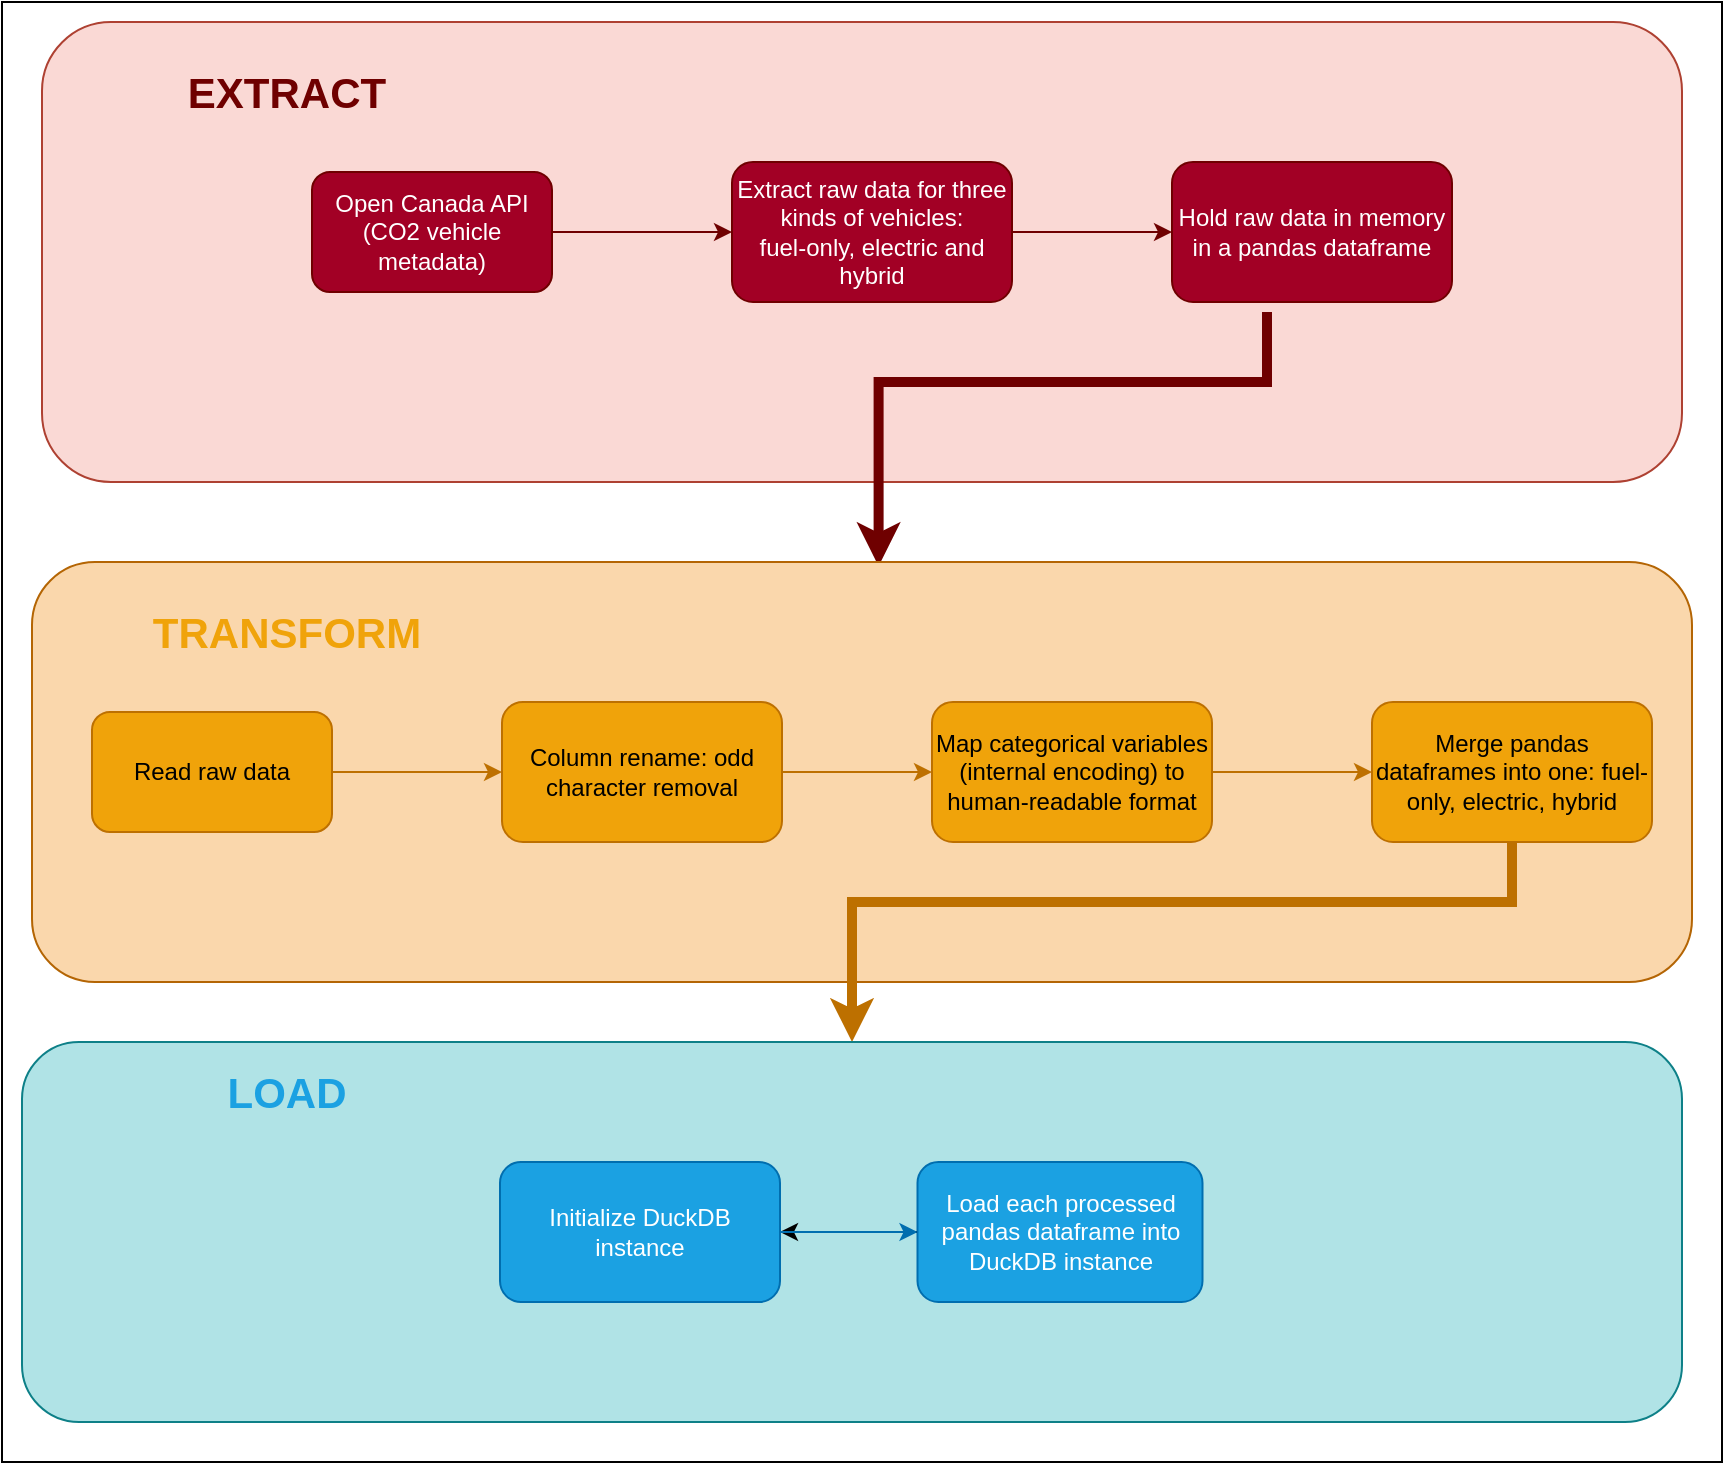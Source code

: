 <mxfile version="21.6.5" type="device">
  <diagram name="Page-1" id="ncHgRkIqDtQu2Y0AI8Nq">
    <mxGraphModel dx="1562" dy="909" grid="1" gridSize="10" guides="1" tooltips="1" connect="1" arrows="1" fold="1" page="1" pageScale="1" pageWidth="850" pageHeight="1100" math="0" shadow="0">
      <root>
        <mxCell id="0" />
        <mxCell id="1" parent="0" />
        <mxCell id="-DjeiGXrzHcbtNIC7ek0-1" value="" style="rounded=0;whiteSpace=wrap;html=1;fillColor=#FFFFFF;" parent="1" vertex="1">
          <mxGeometry width="860" height="730" as="geometry" />
        </mxCell>
        <mxCell id="55Qsp2c_8yDm2Y7rKtSK-6" value="" style="rounded=1;whiteSpace=wrap;html=1;fillColor=#fad9d5;strokeColor=#ae4132;" parent="1" vertex="1">
          <mxGeometry x="20" y="10" width="820" height="230" as="geometry" />
        </mxCell>
        <mxCell id="55Qsp2c_8yDm2Y7rKtSK-3" value="" style="edgeStyle=orthogonalEdgeStyle;rounded=0;orthogonalLoop=1;jettySize=auto;html=1;fillColor=#a20025;strokeColor=#6F0000;" parent="1" source="55Qsp2c_8yDm2Y7rKtSK-1" target="55Qsp2c_8yDm2Y7rKtSK-2" edge="1">
          <mxGeometry relative="1" as="geometry" />
        </mxCell>
        <mxCell id="55Qsp2c_8yDm2Y7rKtSK-1" value="Open Canada API (CO2 vehicle metadata)" style="rounded=1;whiteSpace=wrap;html=1;fillColor=#a20025;fontColor=#ffffff;strokeColor=#6F0000;" parent="1" vertex="1">
          <mxGeometry x="155" y="85" width="120" height="60" as="geometry" />
        </mxCell>
        <mxCell id="55Qsp2c_8yDm2Y7rKtSK-8" value="" style="edgeStyle=orthogonalEdgeStyle;rounded=0;orthogonalLoop=1;jettySize=auto;html=1;fillColor=#a20025;strokeColor=#6F0000;" parent="1" source="55Qsp2c_8yDm2Y7rKtSK-2" target="55Qsp2c_8yDm2Y7rKtSK-7" edge="1">
          <mxGeometry relative="1" as="geometry" />
        </mxCell>
        <mxCell id="55Qsp2c_8yDm2Y7rKtSK-2" value="Extract raw data for three kinds of vehicles:&lt;br&gt;fuel-only, electric and hybrid" style="rounded=1;whiteSpace=wrap;html=1;fillColor=#a20025;fontColor=#ffffff;strokeColor=#6F0000;" parent="1" vertex="1">
          <mxGeometry x="365" y="80" width="140" height="70" as="geometry" />
        </mxCell>
        <mxCell id="55Qsp2c_8yDm2Y7rKtSK-11" value="" style="edgeStyle=orthogonalEdgeStyle;rounded=0;orthogonalLoop=1;jettySize=auto;html=1;fillColor=#a20025;strokeColor=#6F0000;strokeWidth=5;entryX=0.51;entryY=0.01;entryDx=0;entryDy=0;entryPerimeter=0;" parent="1" target="55Qsp2c_8yDm2Y7rKtSK-9" edge="1">
          <mxGeometry relative="1" as="geometry">
            <mxPoint x="632.5" y="155" as="sourcePoint" />
            <mxPoint x="460" y="290" as="targetPoint" />
            <Array as="points">
              <mxPoint x="633" y="190" />
              <mxPoint x="438" y="190" />
            </Array>
          </mxGeometry>
        </mxCell>
        <mxCell id="55Qsp2c_8yDm2Y7rKtSK-7" value="Hold raw data in memory in a pandas dataframe" style="rounded=1;whiteSpace=wrap;html=1;fillColor=#a20025;fontColor=#ffffff;strokeColor=#6F0000;" parent="1" vertex="1">
          <mxGeometry x="585" y="80" width="140" height="70" as="geometry" />
        </mxCell>
        <mxCell id="55Qsp2c_8yDm2Y7rKtSK-9" value="" style="whiteSpace=wrap;html=1;rounded=1;fillColor=#fad7ac;strokeColor=#b46504;" parent="1" vertex="1">
          <mxGeometry x="15" y="280" width="830" height="210" as="geometry" />
        </mxCell>
        <mxCell id="55Qsp2c_8yDm2Y7rKtSK-12" value="" style="edgeStyle=orthogonalEdgeStyle;rounded=0;orthogonalLoop=1;jettySize=auto;html=1;fillColor=#f0a30a;strokeColor=#BD7000;" parent="1" source="55Qsp2c_8yDm2Y7rKtSK-13" target="55Qsp2c_8yDm2Y7rKtSK-15" edge="1">
          <mxGeometry relative="1" as="geometry" />
        </mxCell>
        <mxCell id="55Qsp2c_8yDm2Y7rKtSK-13" value="Read raw data" style="rounded=1;whiteSpace=wrap;html=1;fillColor=#f0a30a;fontColor=#000000;strokeColor=#BD7000;" parent="1" vertex="1">
          <mxGeometry x="45" y="355" width="120" height="60" as="geometry" />
        </mxCell>
        <mxCell id="55Qsp2c_8yDm2Y7rKtSK-14" value="" style="edgeStyle=orthogonalEdgeStyle;rounded=0;orthogonalLoop=1;jettySize=auto;html=1;fillColor=#f0a30a;strokeColor=#BD7000;" parent="1" source="55Qsp2c_8yDm2Y7rKtSK-15" target="55Qsp2c_8yDm2Y7rKtSK-16" edge="1">
          <mxGeometry relative="1" as="geometry" />
        </mxCell>
        <mxCell id="55Qsp2c_8yDm2Y7rKtSK-15" value="Column rename: odd character removal" style="rounded=1;whiteSpace=wrap;html=1;fillColor=#F0A30A;fontColor=#000000;strokeColor=#BD7000;" parent="1" vertex="1">
          <mxGeometry x="250" y="350" width="140" height="70" as="geometry" />
        </mxCell>
        <mxCell id="55Qsp2c_8yDm2Y7rKtSK-20" value="" style="edgeStyle=orthogonalEdgeStyle;rounded=0;orthogonalLoop=1;jettySize=auto;html=1;exitX=0.5;exitY=1;exitDx=0;exitDy=0;fillColor=#f0a30a;strokeColor=#BD7000;strokeWidth=5;entryX=0.5;entryY=0;entryDx=0;entryDy=0;" parent="1" source="55Qsp2c_8yDm2Y7rKtSK-26" target="55Qsp2c_8yDm2Y7rKtSK-17" edge="1">
          <mxGeometry relative="1" as="geometry">
            <mxPoint x="635" y="440" as="sourcePoint" />
            <mxPoint x="460" y="570" as="targetPoint" />
            <Array as="points">
              <mxPoint x="755" y="450" />
              <mxPoint x="425" y="450" />
            </Array>
          </mxGeometry>
        </mxCell>
        <mxCell id="55Qsp2c_8yDm2Y7rKtSK-27" value="" style="edgeStyle=orthogonalEdgeStyle;rounded=0;orthogonalLoop=1;jettySize=auto;html=1;fillColor=#f0a30a;strokeColor=#BD7000;" parent="1" source="55Qsp2c_8yDm2Y7rKtSK-16" target="55Qsp2c_8yDm2Y7rKtSK-26" edge="1">
          <mxGeometry relative="1" as="geometry" />
        </mxCell>
        <mxCell id="55Qsp2c_8yDm2Y7rKtSK-16" value="Map categorical variables (internal encoding) to human-readable format" style="rounded=1;whiteSpace=wrap;html=1;fillColor=#f0a30a;fontColor=#000000;strokeColor=#BD7000;" parent="1" vertex="1">
          <mxGeometry x="465" y="350" width="140" height="70" as="geometry" />
        </mxCell>
        <mxCell id="55Qsp2c_8yDm2Y7rKtSK-17" value="" style="whiteSpace=wrap;html=1;rounded=1;fillColor=#b0e3e6;strokeColor=#0e8088;" parent="1" vertex="1">
          <mxGeometry x="10" y="520" width="830" height="190" as="geometry" />
        </mxCell>
        <mxCell id="7mDWeFLiBV9YcFDuc__7-4" value="" style="edgeStyle=orthogonalEdgeStyle;rounded=0;orthogonalLoop=1;jettySize=auto;html=1;" edge="1" parent="1" source="55Qsp2c_8yDm2Y7rKtSK-22" target="55Qsp2c_8yDm2Y7rKtSK-24">
          <mxGeometry relative="1" as="geometry" />
        </mxCell>
        <mxCell id="55Qsp2c_8yDm2Y7rKtSK-22" value="Load each processed pandas dataframe into DuckDB instance" style="rounded=1;whiteSpace=wrap;html=1;fillColor=#1BA1E2;fontColor=#ffffff;strokeColor=#006EAF;" parent="1" vertex="1">
          <mxGeometry x="457.75" y="580" width="142.5" height="70" as="geometry" />
        </mxCell>
        <mxCell id="7mDWeFLiBV9YcFDuc__7-2" style="edgeStyle=orthogonalEdgeStyle;rounded=0;orthogonalLoop=1;jettySize=auto;html=1;entryX=0;entryY=0.5;entryDx=0;entryDy=0;fillColor=#1ba1e2;strokeColor=#006EAF;" edge="1" parent="1" source="55Qsp2c_8yDm2Y7rKtSK-24" target="55Qsp2c_8yDm2Y7rKtSK-22">
          <mxGeometry relative="1" as="geometry" />
        </mxCell>
        <mxCell id="55Qsp2c_8yDm2Y7rKtSK-24" value="Initialize DuckDB instance" style="rounded=1;whiteSpace=wrap;html=1;fillColor=#1ba1e2;fontColor=#ffffff;strokeColor=#006EAF;" parent="1" vertex="1">
          <mxGeometry x="249" y="580" width="140" height="70" as="geometry" />
        </mxCell>
        <mxCell id="55Qsp2c_8yDm2Y7rKtSK-26" value="Merge pandas dataframes into one: fuel-only, electric, hybrid" style="rounded=1;whiteSpace=wrap;html=1;fillColor=#f0a30a;fontColor=#000000;strokeColor=#BD7000;" parent="1" vertex="1">
          <mxGeometry x="685" y="350" width="140" height="70" as="geometry" />
        </mxCell>
        <mxCell id="55Qsp2c_8yDm2Y7rKtSK-28" value="&lt;font style=&quot;font-size: 21px;&quot; color=&quot;#6f0000&quot;&gt;&lt;b&gt;EXTRACT&lt;/b&gt;&lt;/font&gt;" style="text;html=1;strokeColor=none;fillColor=none;align=center;verticalAlign=middle;whiteSpace=wrap;rounded=0;" parent="1" vertex="1">
          <mxGeometry x="30" y="30" width="225" height="30" as="geometry" />
        </mxCell>
        <mxCell id="55Qsp2c_8yDm2Y7rKtSK-29" value="&lt;font color=&quot;#f0a30a&quot; style=&quot;font-size: 21px;&quot;&gt;&lt;b style=&quot;&quot;&gt;TRANSFORM&lt;/b&gt;&lt;/font&gt;" style="text;html=1;strokeColor=none;fillColor=none;align=center;verticalAlign=middle;whiteSpace=wrap;rounded=0;" parent="1" vertex="1">
          <mxGeometry x="30" y="300" width="225" height="30" as="geometry" />
        </mxCell>
        <mxCell id="55Qsp2c_8yDm2Y7rKtSK-30" value="&lt;font color=&quot;#1ba1e2&quot; style=&quot;font-size: 21px;&quot;&gt;&lt;b style=&quot;&quot;&gt;LOAD&lt;/b&gt;&lt;/font&gt;" style="text;html=1;strokeColor=none;fillColor=none;align=center;verticalAlign=middle;whiteSpace=wrap;rounded=0;" parent="1" vertex="1">
          <mxGeometry x="30" y="530" width="225" height="30" as="geometry" />
        </mxCell>
      </root>
    </mxGraphModel>
  </diagram>
</mxfile>
